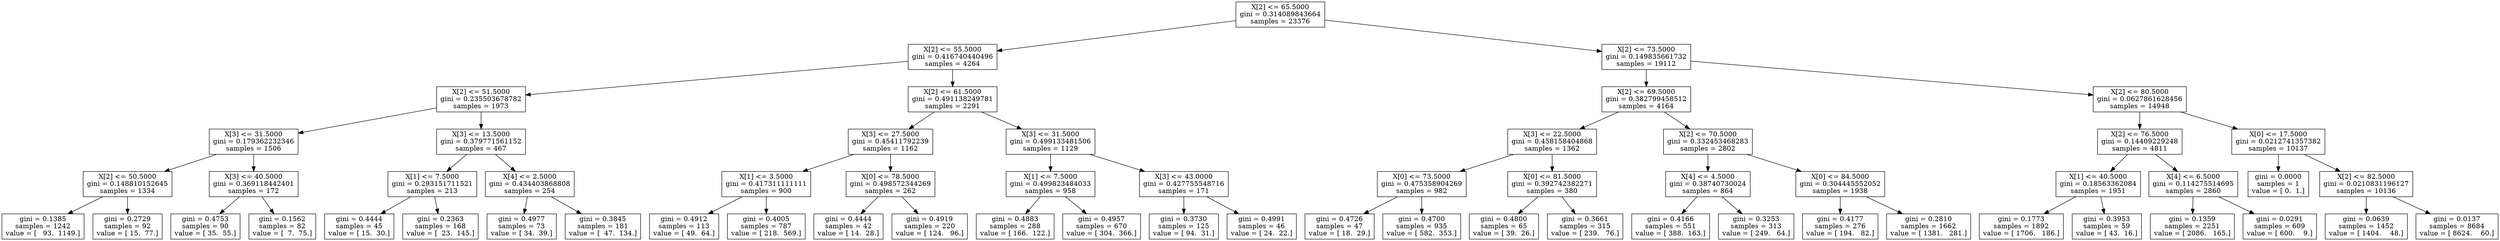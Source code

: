 digraph Tree {
0 [label="X[2] <= 65.5000\ngini = 0.314089843664\nsamples = 23376", shape="box"] ;
1 [label="X[2] <= 55.5000\ngini = 0.416740440496\nsamples = 4264", shape="box"] ;
0 -> 1 ;
2 [label="X[2] <= 51.5000\ngini = 0.235503678782\nsamples = 1973", shape="box"] ;
1 -> 2 ;
3 [label="X[3] <= 31.5000\ngini = 0.179362232346\nsamples = 1506", shape="box"] ;
2 -> 3 ;
4 [label="X[2] <= 50.5000\ngini = 0.148810152645\nsamples = 1334", shape="box"] ;
3 -> 4 ;
5 [label="gini = 0.1385\nsamples = 1242\nvalue = [   93.  1149.]", shape="box"] ;
4 -> 5 ;
6 [label="gini = 0.2729\nsamples = 92\nvalue = [ 15.  77.]", shape="box"] ;
4 -> 6 ;
7 [label="X[3] <= 40.5000\ngini = 0.369118442401\nsamples = 172", shape="box"] ;
3 -> 7 ;
8 [label="gini = 0.4753\nsamples = 90\nvalue = [ 35.  55.]", shape="box"] ;
7 -> 8 ;
9 [label="gini = 0.1562\nsamples = 82\nvalue = [  7.  75.]", shape="box"] ;
7 -> 9 ;
10 [label="X[3] <= 13.5000\ngini = 0.379771561152\nsamples = 467", shape="box"] ;
2 -> 10 ;
11 [label="X[1] <= 7.5000\ngini = 0.293151711521\nsamples = 213", shape="box"] ;
10 -> 11 ;
12 [label="gini = 0.4444\nsamples = 45\nvalue = [ 15.  30.]", shape="box"] ;
11 -> 12 ;
13 [label="gini = 0.2363\nsamples = 168\nvalue = [  23.  145.]", shape="box"] ;
11 -> 13 ;
14 [label="X[4] <= 2.5000\ngini = 0.434403868808\nsamples = 254", shape="box"] ;
10 -> 14 ;
15 [label="gini = 0.4977\nsamples = 73\nvalue = [ 34.  39.]", shape="box"] ;
14 -> 15 ;
16 [label="gini = 0.3845\nsamples = 181\nvalue = [  47.  134.]", shape="box"] ;
14 -> 16 ;
17 [label="X[2] <= 61.5000\ngini = 0.491138249781\nsamples = 2291", shape="box"] ;
1 -> 17 ;
18 [label="X[3] <= 27.5000\ngini = 0.45411792239\nsamples = 1162", shape="box"] ;
17 -> 18 ;
19 [label="X[1] <= 3.5000\ngini = 0.417311111111\nsamples = 900", shape="box"] ;
18 -> 19 ;
20 [label="gini = 0.4912\nsamples = 113\nvalue = [ 49.  64.]", shape="box"] ;
19 -> 20 ;
21 [label="gini = 0.4005\nsamples = 787\nvalue = [ 218.  569.]", shape="box"] ;
19 -> 21 ;
22 [label="X[0] <= 78.5000\ngini = 0.498572344269\nsamples = 262", shape="box"] ;
18 -> 22 ;
23 [label="gini = 0.4444\nsamples = 42\nvalue = [ 14.  28.]", shape="box"] ;
22 -> 23 ;
24 [label="gini = 0.4919\nsamples = 220\nvalue = [ 124.   96.]", shape="box"] ;
22 -> 24 ;
25 [label="X[3] <= 31.5000\ngini = 0.499133481506\nsamples = 1129", shape="box"] ;
17 -> 25 ;
26 [label="X[1] <= 7.5000\ngini = 0.499823484033\nsamples = 958", shape="box"] ;
25 -> 26 ;
27 [label="gini = 0.4883\nsamples = 288\nvalue = [ 166.  122.]", shape="box"] ;
26 -> 27 ;
28 [label="gini = 0.4957\nsamples = 670\nvalue = [ 304.  366.]", shape="box"] ;
26 -> 28 ;
29 [label="X[3] <= 43.0000\ngini = 0.427755548716\nsamples = 171", shape="box"] ;
25 -> 29 ;
30 [label="gini = 0.3730\nsamples = 125\nvalue = [ 94.  31.]", shape="box"] ;
29 -> 30 ;
31 [label="gini = 0.4991\nsamples = 46\nvalue = [ 24.  22.]", shape="box"] ;
29 -> 31 ;
32 [label="X[2] <= 73.5000\ngini = 0.149835661732\nsamples = 19112", shape="box"] ;
0 -> 32 ;
33 [label="X[2] <= 69.5000\ngini = 0.382799458512\nsamples = 4164", shape="box"] ;
32 -> 33 ;
34 [label="X[3] <= 22.5000\ngini = 0.458158404868\nsamples = 1362", shape="box"] ;
33 -> 34 ;
35 [label="X[0] <= 73.5000\ngini = 0.475358904269\nsamples = 982", shape="box"] ;
34 -> 35 ;
36 [label="gini = 0.4726\nsamples = 47\nvalue = [ 18.  29.]", shape="box"] ;
35 -> 36 ;
37 [label="gini = 0.4700\nsamples = 935\nvalue = [ 582.  353.]", shape="box"] ;
35 -> 37 ;
38 [label="X[0] <= 81.5000\ngini = 0.392742382271\nsamples = 380", shape="box"] ;
34 -> 38 ;
39 [label="gini = 0.4800\nsamples = 65\nvalue = [ 39.  26.]", shape="box"] ;
38 -> 39 ;
40 [label="gini = 0.3661\nsamples = 315\nvalue = [ 239.   76.]", shape="box"] ;
38 -> 40 ;
41 [label="X[2] <= 70.5000\ngini = 0.332453468283\nsamples = 2802", shape="box"] ;
33 -> 41 ;
42 [label="X[4] <= 4.5000\ngini = 0.38740730024\nsamples = 864", shape="box"] ;
41 -> 42 ;
43 [label="gini = 0.4166\nsamples = 551\nvalue = [ 388.  163.]", shape="box"] ;
42 -> 43 ;
44 [label="gini = 0.3253\nsamples = 313\nvalue = [ 249.   64.]", shape="box"] ;
42 -> 44 ;
45 [label="X[0] <= 84.5000\ngini = 0.304445552052\nsamples = 1938", shape="box"] ;
41 -> 45 ;
46 [label="gini = 0.4177\nsamples = 276\nvalue = [ 194.   82.]", shape="box"] ;
45 -> 46 ;
47 [label="gini = 0.2810\nsamples = 1662\nvalue = [ 1381.   281.]", shape="box"] ;
45 -> 47 ;
48 [label="X[2] <= 80.5000\ngini = 0.0627861628456\nsamples = 14948", shape="box"] ;
32 -> 48 ;
49 [label="X[2] <= 76.5000\ngini = 0.14409229248\nsamples = 4811", shape="box"] ;
48 -> 49 ;
50 [label="X[1] <= 40.5000\ngini = 0.18563362084\nsamples = 1951", shape="box"] ;
49 -> 50 ;
51 [label="gini = 0.1773\nsamples = 1892\nvalue = [ 1706.   186.]", shape="box"] ;
50 -> 51 ;
52 [label="gini = 0.3953\nsamples = 59\nvalue = [ 43.  16.]", shape="box"] ;
50 -> 52 ;
53 [label="X[4] <= 6.5000\ngini = 0.114275514695\nsamples = 2860", shape="box"] ;
49 -> 53 ;
54 [label="gini = 0.1359\nsamples = 2251\nvalue = [ 2086.   165.]", shape="box"] ;
53 -> 54 ;
55 [label="gini = 0.0291\nsamples = 609\nvalue = [ 600.    9.]", shape="box"] ;
53 -> 55 ;
56 [label="X[0] <= 17.5000\ngini = 0.0212741357382\nsamples = 10137", shape="box"] ;
48 -> 56 ;
57 [label="gini = 0.0000\nsamples = 1\nvalue = [ 0.  1.]", shape="box"] ;
56 -> 57 ;
58 [label="X[2] <= 82.5000\ngini = 0.0210831196127\nsamples = 10136", shape="box"] ;
56 -> 58 ;
59 [label="gini = 0.0639\nsamples = 1452\nvalue = [ 1404.    48.]", shape="box"] ;
58 -> 59 ;
60 [label="gini = 0.0137\nsamples = 8684\nvalue = [ 8624.    60.]", shape="box"] ;
58 -> 60 ;
}